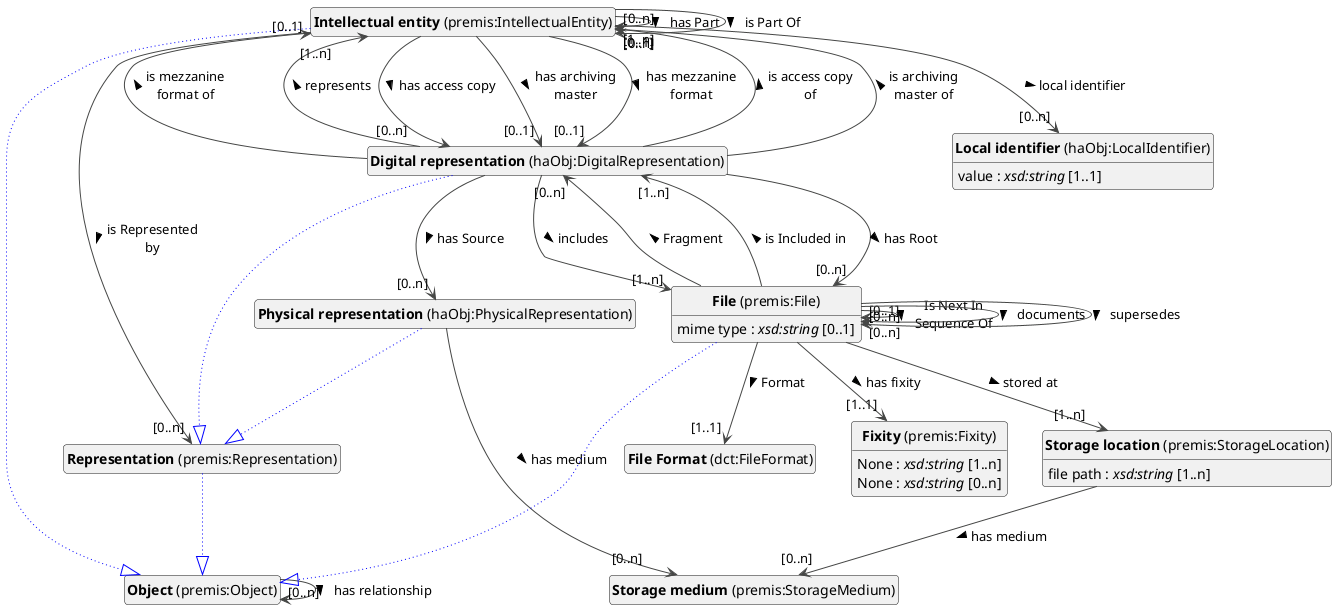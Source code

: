 @startuml
!theme vibrant
skinparam classFontSize 14
!define LIGHTORANGE
skinparam componentStyle uml2
skinparam wrapMessageWidth 100
' skinparam ArrowColor #Maroon
' Remove shadows
skinparam shadowing false
'skinparam linetype polyline
skinparam ArrowMessageAlignment left


class "<b>Object</b> (premis:Object)" as premis_Object [[#premis%3AObject]]
class "<b>Intellectual entity</b> (premis:IntellectualEntity)" as premis_IntellectualEntity [[#premis%3AIntellectualEntity]]
class "<b>Object</b> (premis:Object)" as premis_Object [[#premis%3AObject]]
class "<b>Physical representation</b> (haObj:PhysicalRepresentation)" as haObj_PhysicalRepresentation [[#haObj%3APhysicalRepresentation]]
class "<b>Representation</b> (premis:Representation)" as premis_Representation [[#premis%3ARepresentation]]
class "<b>Digital representation</b> (haObj:DigitalRepresentation)" as haObj_DigitalRepresentation [[#haObj%3ADigitalRepresentation]]
class "<b>Representation</b> (premis:Representation)" as premis_Representation [[#premis%3ARepresentation]]
class "<b>File</b> (premis:File)" as premis_File [[#premis%3AFile]]
class "<b>Object</b> (premis:Object)" as premis_Object [[#premis%3AObject]]
class "<b>Fixity</b> (premis:Fixity)" as premis_Fixity [[#premis%3AFixity]]
class "<b>Storage location</b> (premis:StorageLocation)" as premis_StorageLocation [[#premis%3AStorageLocation]]
class "<b>Local identifier</b> (haObj:LocalIdentifier)" as haObj_LocalIdentifier [[#haObj%3ALocalIdentifier]]
class "<b>Storage medium</b> (premis:StorageMedium)" as premis_StorageMedium [[#premis%3AStorageMedium]]
class "<b>File Format</b> (dct:FileFormat)" as dct_FileFormat [[#dct%3AFileFormat]]
class "<b>Representation</b> (premis:Representation)" as premis_Representation [[#premis%3ARepresentation]]
class "<b>Object</b> (premis:Object)" as premis_Object [[#premis%3AObject]]



premis_Object --> "[0..n]" premis_Object : has relationship >

premis_IntellectualEntity --|> premis_Object #blue;line.dotted;text:blue


premis_IntellectualEntity --> "[0..n]" premis_IntellectualEntity : has Part >

premis_IntellectualEntity --> "[0..n]" haObj_DigitalRepresentation : has access copy >

premis_IntellectualEntity --> "[0..1]" haObj_DigitalRepresentation : has archiving master >

premis_IntellectualEntity --> "[0..1]" haObj_DigitalRepresentation : has mezzanine format >

premis_IntellectualEntity --> "[0..n]" premis_IntellectualEntity : is Part Of >

premis_IntellectualEntity --> "[0..n]" premis_Representation : is Represented by >

premis_IntellectualEntity --> "[0..n]" haObj_LocalIdentifier : local identifier >

haObj_PhysicalRepresentation --|> premis_Representation #blue;line.dotted;text:blue


haObj_PhysicalRepresentation --> "[0..n]" premis_StorageMedium : has medium >

haObj_DigitalRepresentation --|> premis_Representation #blue;line.dotted;text:blue


haObj_DigitalRepresentation --> "[0..n]" premis_File : has Root >

haObj_DigitalRepresentation --> "[0..n]" haObj_PhysicalRepresentation : has Source >

haObj_DigitalRepresentation --> "[1..n]" premis_File : includes >

haObj_DigitalRepresentation --> "[0..1]" premis_IntellectualEntity : is access copy of >

haObj_DigitalRepresentation --> "[1..n]" premis_IntellectualEntity : is archiving master of >

haObj_DigitalRepresentation --> "[0..1]" premis_IntellectualEntity : is mezzanine format of >

haObj_DigitalRepresentation --> "[1..n]" premis_IntellectualEntity : represents >

premis_File --|> premis_Object #blue;line.dotted;text:blue


premis_File --> "[1..1]" dct_FileFormat : Format >

premis_File --> "[0..n]" haObj_DigitalRepresentation : Fragment >

premis_File --> "[0..1]" premis_File : Is Next In Sequence Of >

premis_File --> "[0..n]" premis_File : documents >

premis_File --> "[1..1]" premis_Fixity : has fixity >

premis_File --> "[1..n]" haObj_DigitalRepresentation : is Included in >
premis_File : mime type : <i>xsd:string</i> [0..1]


premis_File --> "[1..n]" premis_StorageLocation : stored at >

premis_File --> "[0..n]" premis_File : supersedes >


premis_Fixity : None : <i>xsd:string</i> [1..n]

premis_Fixity : None : <i>xsd:string</i> [0..n]



premis_StorageLocation : file path : <i>xsd:string</i> [1..n]


premis_StorageLocation --> "[0..n]" premis_StorageMedium : has medium >


haObj_LocalIdentifier : value : <i>xsd:string</i> [1..1]






premis_Representation --|> premis_Object #blue;line.dotted;text:blue



hide circle
hide methods
hide empty members
@enduml


